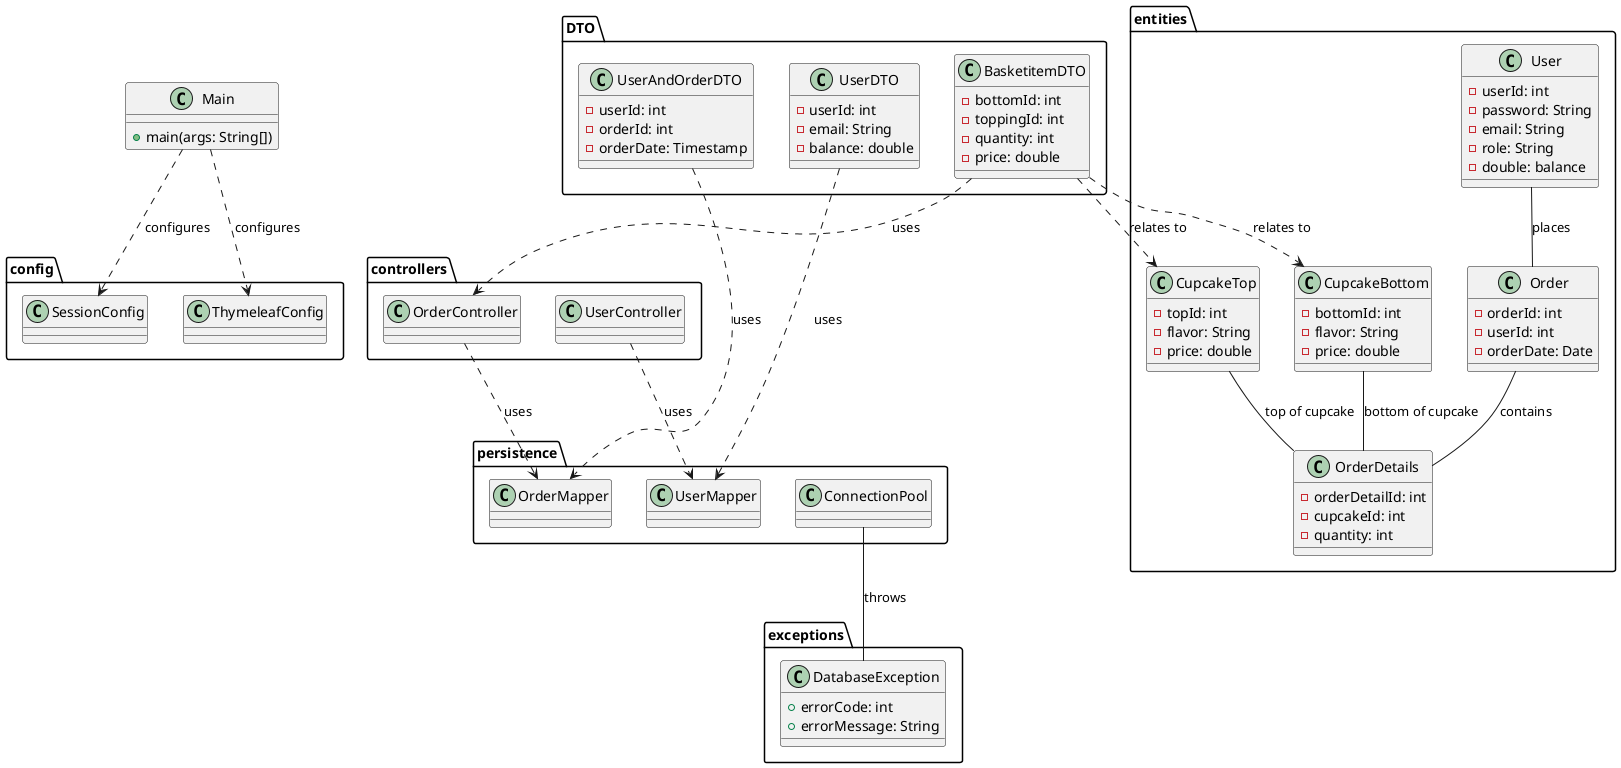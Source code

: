 @startuml
Package config {
    class SessionConfig {
    }
    class ThymeleafConfig {
    }
}

Package controllers {
    class OrderController {
    }
    class UserController {
    }
}

Package DTO {
    class BasketitemDTO {
        - bottomId: int
        - toppingId: int
        - quantity: int
        - price: double
    }
    class UserAndOrderDTO {
        - userId: int
        - orderId: int
        - orderDate: Timestamp
    }
    class UserDTO {
        - userId: int
        - email: String
        - balance: double
    }
}

Package entities {
    class CupcakeBottom {
        - bottomId: int
        - flavor: String
        - price: double
    }
    class CupcakeTop {
        - topId: int
        - flavor: String
        - price: double
    }
    class Order {
        - orderId: int
        - userId: int
        - orderDate: Date
    }
    class OrderDetails {
        - orderDetailId: int
        - cupcakeId: int
        - quantity: int
    }
    class User {
        - userId: int
        - password: String
        - email: String
        - role: String
        - double: balance
    }
}

Package exceptions {
    class DatabaseException {
        + errorCode: int
        + errorMessage: String
    }
}

Package persistence {
    class ConnectionPool {
    }
    class OrderMapper {

    }
    class UserMapper {

    }
}

class Main {
    + main(args: String[])
}


User -- Order : "places"
Order -- OrderDetails : "contains"
CupcakeTop -- OrderDetails : "top of cupcake"
CupcakeBottom -- OrderDetails : "bottom of cupcake"
OrderController ..> OrderMapper : "uses"
UserController ..> UserMapper : "uses"
BasketitemDTO ..> CupcakeTop : "relates to"
BasketitemDTO ..> CupcakeBottom : "relates to"
ConnectionPool -- DatabaseException : "throws"
UserDTO ..> UserMapper : "uses"
UserAndOrderDTO ..> OrderMapper : "uses"
BasketitemDTO ..> OrderController : "uses"
Main ..> ThymeleafConfig : "configures"
Main ..> SessionConfig : "configures"
@enduml
